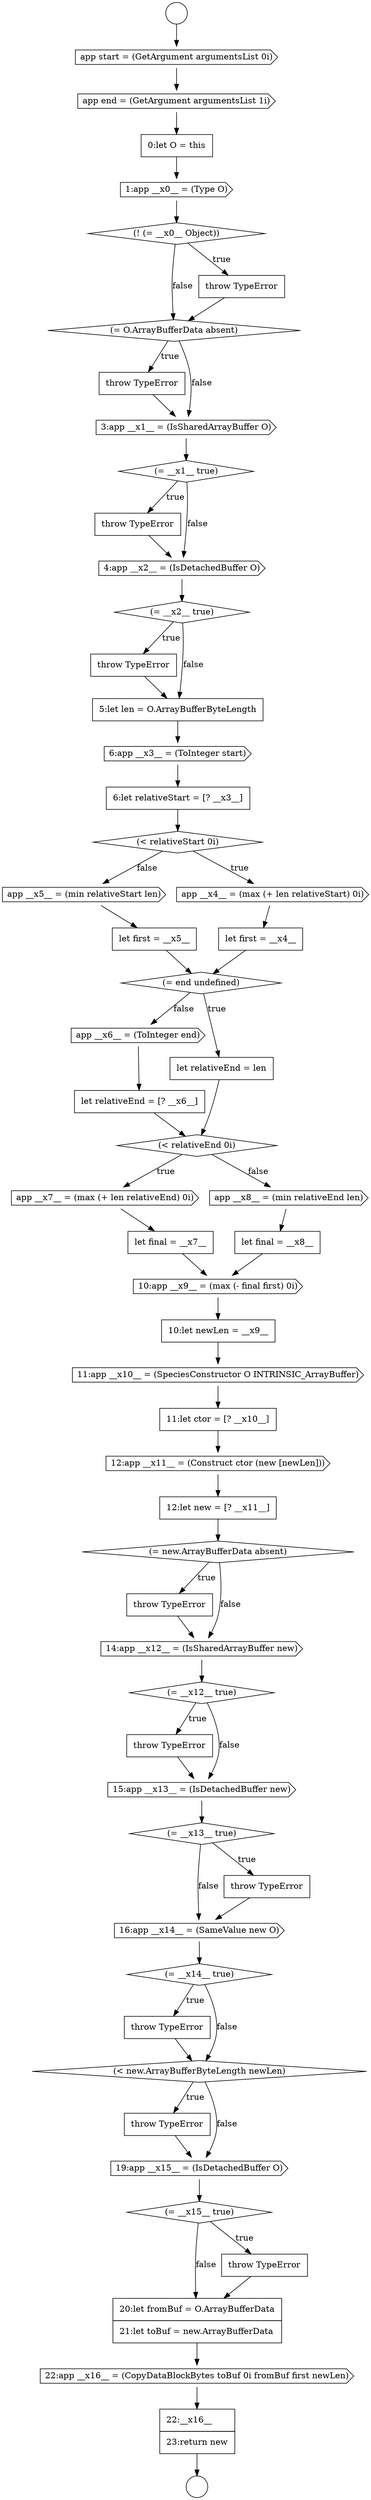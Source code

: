 digraph {
  node16340 [shape=none, margin=0, label=<<font color="black">
    <table border="0" cellborder="1" cellspacing="0" cellpadding="10">
      <tr><td align="left">throw TypeError</td></tr>
    </table>
  </font>> color="black" fillcolor="white" style=filled]
  node16308 [shape=diamond, label=<<font color="black">(&lt; relativeStart 0i)</font>> color="black" fillcolor="white" style=filled]
  node16336 [shape=cds, label=<<font color="black">16:app __x14__ = (SameValue new O)</font>> color="black" fillcolor="white" style=filled]
  node16312 [shape=none, margin=0, label=<<font color="black">
    <table border="0" cellborder="1" cellspacing="0" cellpadding="10">
      <tr><td align="left">let first = __x5__</td></tr>
    </table>
  </font>> color="black" fillcolor="white" style=filled]
  node16301 [shape=none, margin=0, label=<<font color="black">
    <table border="0" cellborder="1" cellspacing="0" cellpadding="10">
      <tr><td align="left">throw TypeError</td></tr>
    </table>
  </font>> color="black" fillcolor="white" style=filled]
  node16316 [shape=none, margin=0, label=<<font color="black">
    <table border="0" cellborder="1" cellspacing="0" cellpadding="10">
      <tr><td align="left">let relativeEnd = [? __x6__]</td></tr>
    </table>
  </font>> color="black" fillcolor="white" style=filled]
  node16338 [shape=none, margin=0, label=<<font color="black">
    <table border="0" cellborder="1" cellspacing="0" cellpadding="10">
      <tr><td align="left">throw TypeError</td></tr>
    </table>
  </font>> color="black" fillcolor="white" style=filled]
  node16318 [shape=cds, label=<<font color="black">app __x7__ = (max (+ len relativeEnd) 0i)</font>> color="black" fillcolor="white" style=filled]
  node16346 [shape=none, margin=0, label=<<font color="black">
    <table border="0" cellborder="1" cellspacing="0" cellpadding="10">
      <tr><td align="left">22:__x16__</td></tr>
      <tr><td align="left">23:return new</td></tr>
    </table>
  </font>> color="black" fillcolor="white" style=filled]
  node16304 [shape=none, margin=0, label=<<font color="black">
    <table border="0" cellborder="1" cellspacing="0" cellpadding="10">
      <tr><td align="left">throw TypeError</td></tr>
    </table>
  </font>> color="black" fillcolor="white" style=filled]
  node16319 [shape=none, margin=0, label=<<font color="black">
    <table border="0" cellborder="1" cellspacing="0" cellpadding="10">
      <tr><td align="left">let final = __x7__</td></tr>
    </table>
  </font>> color="black" fillcolor="white" style=filled]
  node16332 [shape=none, margin=0, label=<<font color="black">
    <table border="0" cellborder="1" cellspacing="0" cellpadding="10">
      <tr><td align="left">throw TypeError</td></tr>
    </table>
  </font>> color="black" fillcolor="white" style=filled]
  node16325 [shape=none, margin=0, label=<<font color="black">
    <table border="0" cellborder="1" cellspacing="0" cellpadding="10">
      <tr><td align="left">11:let ctor = [? __x10__]</td></tr>
    </table>
  </font>> color="black" fillcolor="white" style=filled]
  node16300 [shape=diamond, label=<<font color="black">(= __x1__ true)</font>> color="black" fillcolor="white" style=filled]
  node16315 [shape=cds, label=<<font color="black">app __x6__ = (ToInteger end)</font>> color="black" fillcolor="white" style=filled]
  node16344 [shape=none, margin=0, label=<<font color="black">
    <table border="0" cellborder="1" cellspacing="0" cellpadding="10">
      <tr><td align="left">20:let fromBuf = O.ArrayBufferData</td></tr>
      <tr><td align="left">21:let toBuf = new.ArrayBufferData</td></tr>
    </table>
  </font>> color="black" fillcolor="white" style=filled]
  node16293 [shape=none, margin=0, label=<<font color="black">
    <table border="0" cellborder="1" cellspacing="0" cellpadding="10">
      <tr><td align="left">0:let O = this</td></tr>
    </table>
  </font>> color="black" fillcolor="white" style=filled]
  node16324 [shape=cds, label=<<font color="black">11:app __x10__ = (SpeciesConstructor O INTRINSIC_ArrayBuffer)</font>> color="black" fillcolor="white" style=filled]
  node16333 [shape=cds, label=<<font color="black">15:app __x13__ = (IsDetachedBuffer new)</font>> color="black" fillcolor="white" style=filled]
  node16297 [shape=diamond, label=<<font color="black">(= O.ArrayBufferData absent)</font>> color="black" fillcolor="white" style=filled]
  node16292 [shape=cds, label=<<font color="black">app end = (GetArgument argumentsList 1i)</font>> color="black" fillcolor="white" style=filled]
  node16339 [shape=diamond, label=<<font color="black">(&lt; new.ArrayBufferByteLength newLen)</font>> color="black" fillcolor="white" style=filled]
  node16307 [shape=none, margin=0, label=<<font color="black">
    <table border="0" cellborder="1" cellspacing="0" cellpadding="10">
      <tr><td align="left">6:let relativeStart = [? __x3__]</td></tr>
    </table>
  </font>> color="black" fillcolor="white" style=filled]
  node16328 [shape=diamond, label=<<font color="black">(= new.ArrayBufferData absent)</font>> color="black" fillcolor="white" style=filled]
  node16329 [shape=none, margin=0, label=<<font color="black">
    <table border="0" cellborder="1" cellspacing="0" cellpadding="10">
      <tr><td align="left">throw TypeError</td></tr>
    </table>
  </font>> color="black" fillcolor="white" style=filled]
  node16296 [shape=none, margin=0, label=<<font color="black">
    <table border="0" cellborder="1" cellspacing="0" cellpadding="10">
      <tr><td align="left">throw TypeError</td></tr>
    </table>
  </font>> color="black" fillcolor="white" style=filled]
  node16311 [shape=cds, label=<<font color="black">app __x5__ = (min relativeStart len)</font>> color="black" fillcolor="white" style=filled]
  node16343 [shape=none, margin=0, label=<<font color="black">
    <table border="0" cellborder="1" cellspacing="0" cellpadding="10">
      <tr><td align="left">throw TypeError</td></tr>
    </table>
  </font>> color="black" fillcolor="white" style=filled]
  node16302 [shape=cds, label=<<font color="black">4:app __x2__ = (IsDetachedBuffer O)</font>> color="black" fillcolor="white" style=filled]
  node16323 [shape=none, margin=0, label=<<font color="black">
    <table border="0" cellborder="1" cellspacing="0" cellpadding="10">
      <tr><td align="left">10:let newLen = __x9__</td></tr>
    </table>
  </font>> color="black" fillcolor="white" style=filled]
  node16313 [shape=diamond, label=<<font color="black">(= end undefined)</font>> color="black" fillcolor="white" style=filled]
  node16334 [shape=diamond, label=<<font color="black">(= __x13__ true)</font>> color="black" fillcolor="white" style=filled]
  node16291 [shape=cds, label=<<font color="black">app start = (GetArgument argumentsList 0i)</font>> color="black" fillcolor="white" style=filled]
  node16306 [shape=cds, label=<<font color="black">6:app __x3__ = (ToInteger start)</font>> color="black" fillcolor="white" style=filled]
  node16317 [shape=diamond, label=<<font color="black">(&lt; relativeEnd 0i)</font>> color="black" fillcolor="white" style=filled]
  node16310 [shape=none, margin=0, label=<<font color="black">
    <table border="0" cellborder="1" cellspacing="0" cellpadding="10">
      <tr><td align="left">let first = __x4__</td></tr>
    </table>
  </font>> color="black" fillcolor="white" style=filled]
  node16305 [shape=none, margin=0, label=<<font color="black">
    <table border="0" cellborder="1" cellspacing="0" cellpadding="10">
      <tr><td align="left">5:let len = O.ArrayBufferByteLength</td></tr>
    </table>
  </font>> color="black" fillcolor="white" style=filled]
  node16342 [shape=diamond, label=<<font color="black">(= __x15__ true)</font>> color="black" fillcolor="white" style=filled]
  node16290 [shape=circle label=" " color="black" fillcolor="white" style=filled]
  node16298 [shape=none, margin=0, label=<<font color="black">
    <table border="0" cellborder="1" cellspacing="0" cellpadding="10">
      <tr><td align="left">throw TypeError</td></tr>
    </table>
  </font>> color="black" fillcolor="white" style=filled]
  node16345 [shape=cds, label=<<font color="black">22:app __x16__ = (CopyDataBlockBytes toBuf 0i fromBuf first newLen)</font>> color="black" fillcolor="white" style=filled]
  node16330 [shape=cds, label=<<font color="black">14:app __x12__ = (IsSharedArrayBuffer new)</font>> color="black" fillcolor="white" style=filled]
  node16295 [shape=diamond, label=<<font color="black">(! (= __x0__ Object))</font>> color="black" fillcolor="white" style=filled]
  node16327 [shape=none, margin=0, label=<<font color="black">
    <table border="0" cellborder="1" cellspacing="0" cellpadding="10">
      <tr><td align="left">12:let new = [? __x11__]</td></tr>
    </table>
  </font>> color="black" fillcolor="white" style=filled]
  node16320 [shape=cds, label=<<font color="black">app __x8__ = (min relativeEnd len)</font>> color="black" fillcolor="white" style=filled]
  node16337 [shape=diamond, label=<<font color="black">(= __x14__ true)</font>> color="black" fillcolor="white" style=filled]
  node16322 [shape=cds, label=<<font color="black">10:app __x9__ = (max (- final first) 0i)</font>> color="black" fillcolor="white" style=filled]
  node16335 [shape=none, margin=0, label=<<font color="black">
    <table border="0" cellborder="1" cellspacing="0" cellpadding="10">
      <tr><td align="left">throw TypeError</td></tr>
    </table>
  </font>> color="black" fillcolor="white" style=filled]
  node16303 [shape=diamond, label=<<font color="black">(= __x2__ true)</font>> color="black" fillcolor="white" style=filled]
  node16294 [shape=cds, label=<<font color="black">1:app __x0__ = (Type O)</font>> color="black" fillcolor="white" style=filled]
  node16289 [shape=circle label=" " color="black" fillcolor="white" style=filled]
  node16341 [shape=cds, label=<<font color="black">19:app __x15__ = (IsDetachedBuffer O)</font>> color="black" fillcolor="white" style=filled]
  node16326 [shape=cds, label=<<font color="black">12:app __x11__ = (Construct ctor (new [newLen]))</font>> color="black" fillcolor="white" style=filled]
  node16321 [shape=none, margin=0, label=<<font color="black">
    <table border="0" cellborder="1" cellspacing="0" cellpadding="10">
      <tr><td align="left">let final = __x8__</td></tr>
    </table>
  </font>> color="black" fillcolor="white" style=filled]
  node16331 [shape=diamond, label=<<font color="black">(= __x12__ true)</font>> color="black" fillcolor="white" style=filled]
  node16299 [shape=cds, label=<<font color="black">3:app __x1__ = (IsSharedArrayBuffer O)</font>> color="black" fillcolor="white" style=filled]
  node16314 [shape=none, margin=0, label=<<font color="black">
    <table border="0" cellborder="1" cellspacing="0" cellpadding="10">
      <tr><td align="left">let relativeEnd = len</td></tr>
    </table>
  </font>> color="black" fillcolor="white" style=filled]
  node16309 [shape=cds, label=<<font color="black">app __x4__ = (max (+ len relativeStart) 0i)</font>> color="black" fillcolor="white" style=filled]
  node16327 -> node16328 [ color="black"]
  node16312 -> node16313 [ color="black"]
  node16292 -> node16293 [ color="black"]
  node16333 -> node16334 [ color="black"]
  node16322 -> node16323 [ color="black"]
  node16299 -> node16300 [ color="black"]
  node16335 -> node16336 [ color="black"]
  node16316 -> node16317 [ color="black"]
  node16341 -> node16342 [ color="black"]
  node16338 -> node16339 [ color="black"]
  node16326 -> node16327 [ color="black"]
  node16298 -> node16299 [ color="black"]
  node16318 -> node16319 [ color="black"]
  node16311 -> node16312 [ color="black"]
  node16325 -> node16326 [ color="black"]
  node16343 -> node16344 [ color="black"]
  node16297 -> node16298 [label=<<font color="black">true</font>> color="black"]
  node16297 -> node16299 [label=<<font color="black">false</font>> color="black"]
  node16289 -> node16291 [ color="black"]
  node16337 -> node16338 [label=<<font color="black">true</font>> color="black"]
  node16337 -> node16339 [label=<<font color="black">false</font>> color="black"]
  node16301 -> node16302 [ color="black"]
  node16317 -> node16318 [label=<<font color="black">true</font>> color="black"]
  node16317 -> node16320 [label=<<font color="black">false</font>> color="black"]
  node16314 -> node16317 [ color="black"]
  node16300 -> node16301 [label=<<font color="black">true</font>> color="black"]
  node16300 -> node16302 [label=<<font color="black">false</font>> color="black"]
  node16320 -> node16321 [ color="black"]
  node16342 -> node16343 [label=<<font color="black">true</font>> color="black"]
  node16342 -> node16344 [label=<<font color="black">false</font>> color="black"]
  node16339 -> node16340 [label=<<font color="black">true</font>> color="black"]
  node16339 -> node16341 [label=<<font color="black">false</font>> color="black"]
  node16321 -> node16322 [ color="black"]
  node16307 -> node16308 [ color="black"]
  node16296 -> node16297 [ color="black"]
  node16315 -> node16316 [ color="black"]
  node16293 -> node16294 [ color="black"]
  node16328 -> node16329 [label=<<font color="black">true</font>> color="black"]
  node16328 -> node16330 [label=<<font color="black">false</font>> color="black"]
  node16324 -> node16325 [ color="black"]
  node16330 -> node16331 [ color="black"]
  node16345 -> node16346 [ color="black"]
  node16332 -> node16333 [ color="black"]
  node16331 -> node16332 [label=<<font color="black">true</font>> color="black"]
  node16331 -> node16333 [label=<<font color="black">false</font>> color="black"]
  node16344 -> node16345 [ color="black"]
  node16313 -> node16314 [label=<<font color="black">true</font>> color="black"]
  node16313 -> node16315 [label=<<font color="black">false</font>> color="black"]
  node16336 -> node16337 [ color="black"]
  node16340 -> node16341 [ color="black"]
  node16346 -> node16290 [ color="black"]
  node16304 -> node16305 [ color="black"]
  node16308 -> node16309 [label=<<font color="black">true</font>> color="black"]
  node16308 -> node16311 [label=<<font color="black">false</font>> color="black"]
  node16305 -> node16306 [ color="black"]
  node16329 -> node16330 [ color="black"]
  node16334 -> node16335 [label=<<font color="black">true</font>> color="black"]
  node16334 -> node16336 [label=<<font color="black">false</font>> color="black"]
  node16323 -> node16324 [ color="black"]
  node16319 -> node16322 [ color="black"]
  node16306 -> node16307 [ color="black"]
  node16294 -> node16295 [ color="black"]
  node16310 -> node16313 [ color="black"]
  node16291 -> node16292 [ color="black"]
  node16302 -> node16303 [ color="black"]
  node16309 -> node16310 [ color="black"]
  node16303 -> node16304 [label=<<font color="black">true</font>> color="black"]
  node16303 -> node16305 [label=<<font color="black">false</font>> color="black"]
  node16295 -> node16296 [label=<<font color="black">true</font>> color="black"]
  node16295 -> node16297 [label=<<font color="black">false</font>> color="black"]
}
